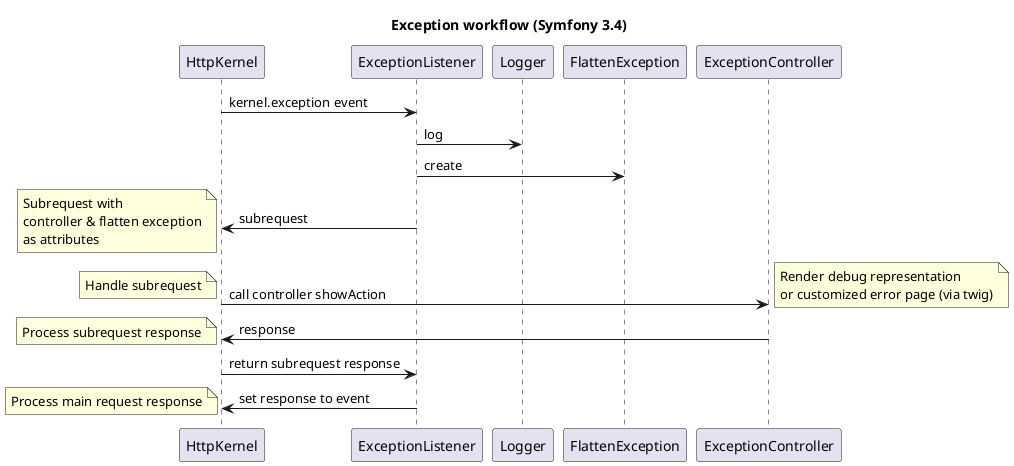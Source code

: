 @startuml
title: Exception workflow (Symfony 3.4)

HttpKernel -> ExceptionListener: kernel.exception event
ExceptionListener -> Logger: log
ExceptionListener -> FlattenException: create
ExceptionListener -> HttpKernel: subrequest
note left
Subrequest with
controller & flatten exception
as attributes
end note

HttpKernel -> ExceptionController: call controller showAction
note left: Handle subrequest
note right
Render debug representation
or customized error page (via twig)
end note
ExceptionController -> HttpKernel: response
note left: Process subrequest response
HttpKernel -> ExceptionListener: return subrequest response
ExceptionListener -> HttpKernel: set response to event
note left: Process main request response
@enduml